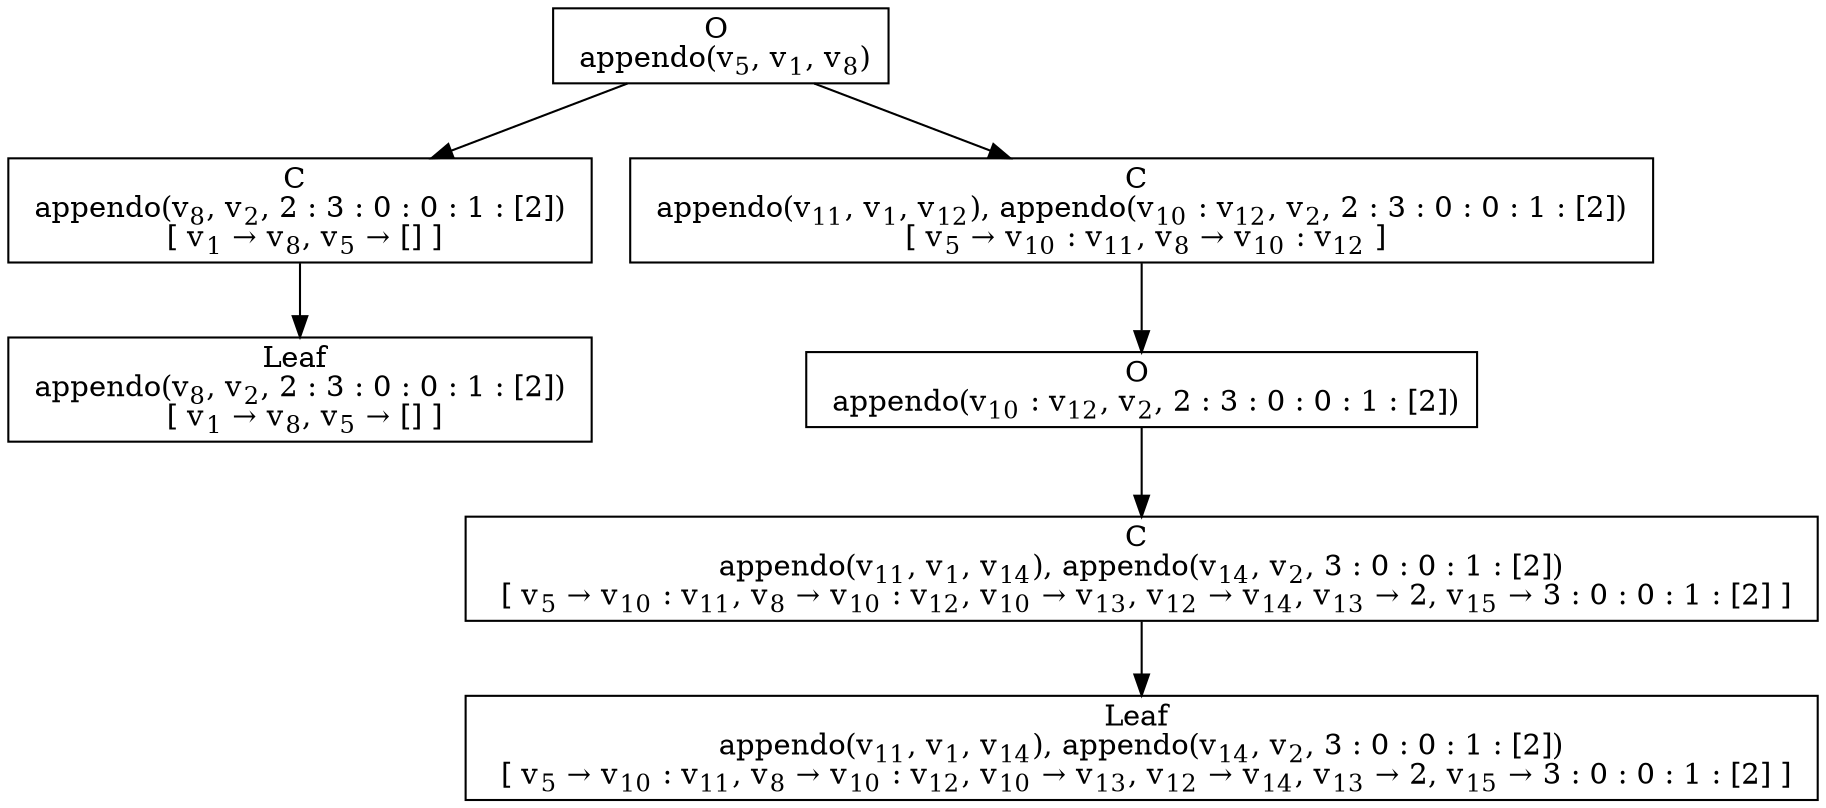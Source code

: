 digraph {
    graph [rankdir=TB
          ,bgcolor=transparent];
    node [shape=box
         ,fillcolor=white
         ,style=filled];
    0 [label=<O <BR/> appendo(v<SUB>5</SUB>, v<SUB>1</SUB>, v<SUB>8</SUB>)>];
    1 [label=<C <BR/> appendo(v<SUB>8</SUB>, v<SUB>2</SUB>, 2 : 3 : 0 : 0 : 1 : [2]) <BR/>  [ v<SUB>1</SUB> &rarr; v<SUB>8</SUB>, v<SUB>5</SUB> &rarr; [] ] >];
    2 [label=<C <BR/> appendo(v<SUB>11</SUB>, v<SUB>1</SUB>, v<SUB>12</SUB>), appendo(v<SUB>10</SUB> : v<SUB>12</SUB>, v<SUB>2</SUB>, 2 : 3 : 0 : 0 : 1 : [2]) <BR/>  [ v<SUB>5</SUB> &rarr; v<SUB>10</SUB> : v<SUB>11</SUB>, v<SUB>8</SUB> &rarr; v<SUB>10</SUB> : v<SUB>12</SUB> ] >];
    3 [label=<Leaf <BR/> appendo(v<SUB>8</SUB>, v<SUB>2</SUB>, 2 : 3 : 0 : 0 : 1 : [2]) <BR/>  [ v<SUB>1</SUB> &rarr; v<SUB>8</SUB>, v<SUB>5</SUB> &rarr; [] ] >];
    4 [label=<O <BR/> appendo(v<SUB>10</SUB> : v<SUB>12</SUB>, v<SUB>2</SUB>, 2 : 3 : 0 : 0 : 1 : [2])>];
    5 [label=<C <BR/> appendo(v<SUB>11</SUB>, v<SUB>1</SUB>, v<SUB>14</SUB>), appendo(v<SUB>14</SUB>, v<SUB>2</SUB>, 3 : 0 : 0 : 1 : [2]) <BR/>  [ v<SUB>5</SUB> &rarr; v<SUB>10</SUB> : v<SUB>11</SUB>, v<SUB>8</SUB> &rarr; v<SUB>10</SUB> : v<SUB>12</SUB>, v<SUB>10</SUB> &rarr; v<SUB>13</SUB>, v<SUB>12</SUB> &rarr; v<SUB>14</SUB>, v<SUB>13</SUB> &rarr; 2, v<SUB>15</SUB> &rarr; 3 : 0 : 0 : 1 : [2] ] >];
    6 [label=<Leaf <BR/> appendo(v<SUB>11</SUB>, v<SUB>1</SUB>, v<SUB>14</SUB>), appendo(v<SUB>14</SUB>, v<SUB>2</SUB>, 3 : 0 : 0 : 1 : [2]) <BR/>  [ v<SUB>5</SUB> &rarr; v<SUB>10</SUB> : v<SUB>11</SUB>, v<SUB>8</SUB> &rarr; v<SUB>10</SUB> : v<SUB>12</SUB>, v<SUB>10</SUB> &rarr; v<SUB>13</SUB>, v<SUB>12</SUB> &rarr; v<SUB>14</SUB>, v<SUB>13</SUB> &rarr; 2, v<SUB>15</SUB> &rarr; 3 : 0 : 0 : 1 : [2] ] >];
    0 -> 1 [label=""];
    0 -> 2 [label=""];
    1 -> 3 [label=""];
    2 -> 4 [label=""];
    4 -> 5 [label=""];
    5 -> 6 [label=""];
}